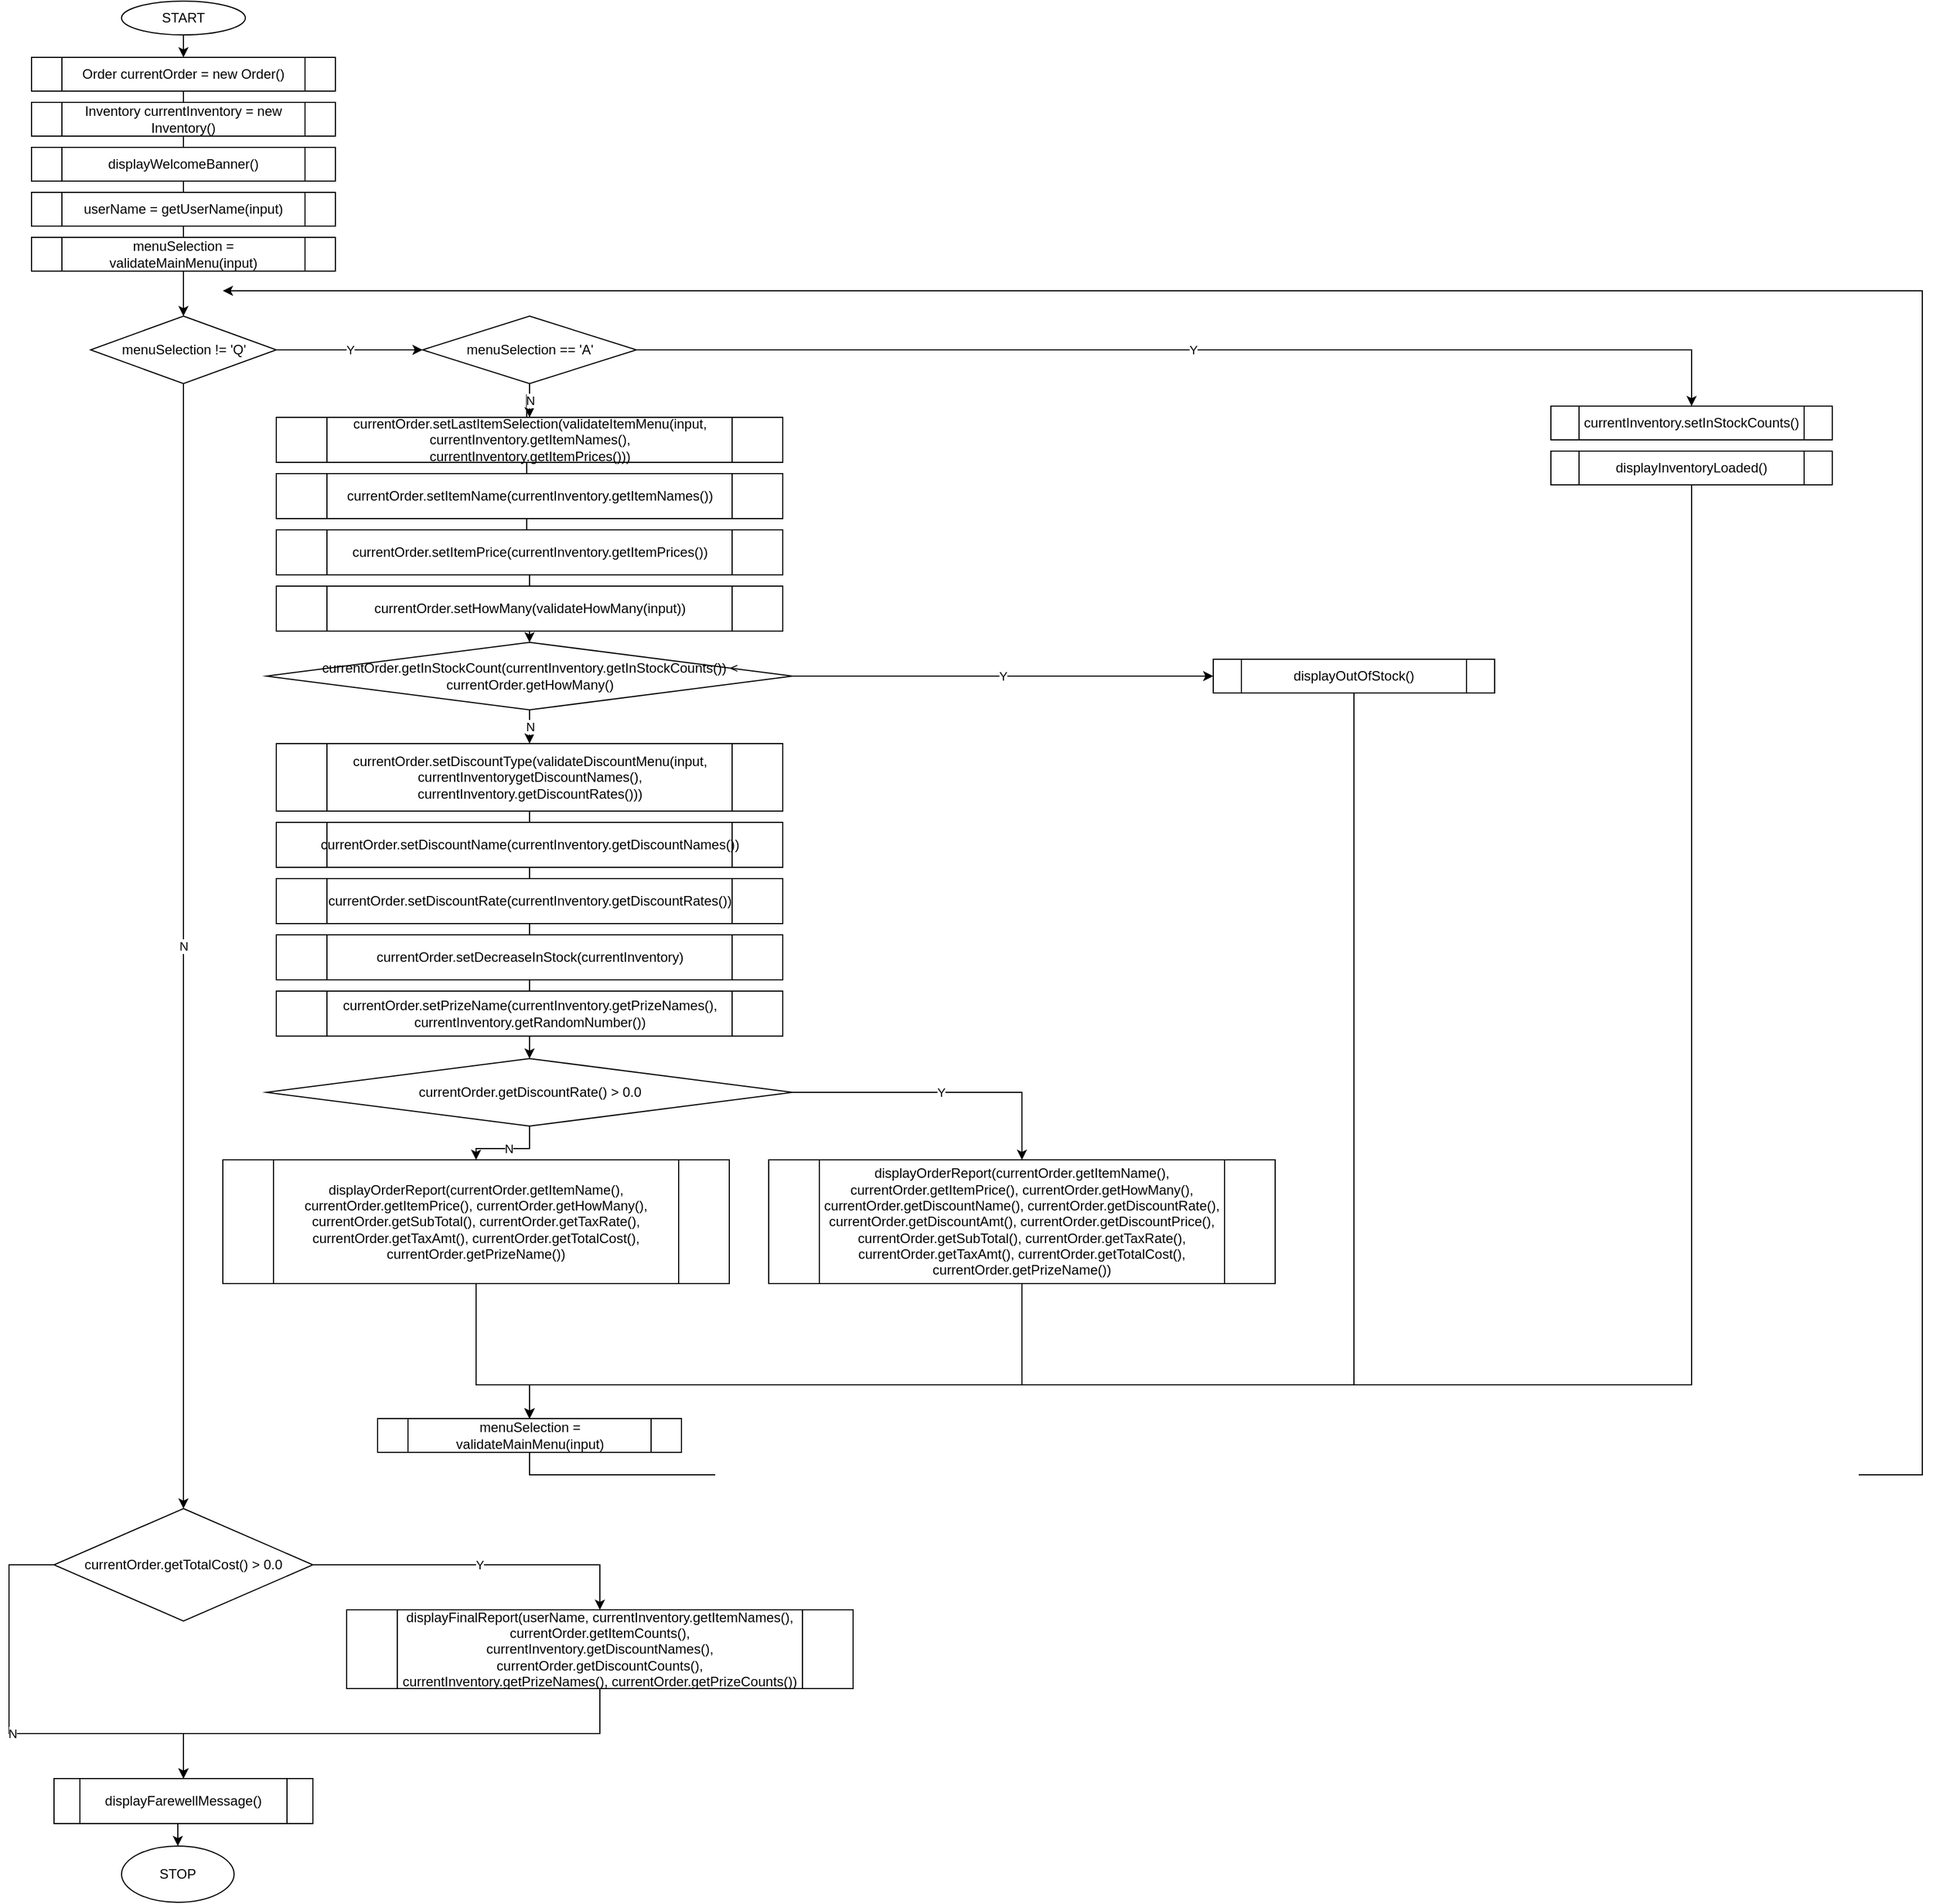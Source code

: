 <mxfile version="13.8.8" type="device" pages="2"><diagram id="sqWrR0UtRTrKggQgR2tC" name="main"><mxGraphModel dx="769" dy="723" grid="1" gridSize="10" guides="1" tooltips="1" connect="1" arrows="1" fold="1" page="1" pageScale="1" pageWidth="850" pageHeight="1100" math="0" shadow="0"><root><mxCell id="xZfOtPbGWYiHOuD02-bi-0"/><mxCell id="xZfOtPbGWYiHOuD02-bi-1" parent="xZfOtPbGWYiHOuD02-bi-0"/><mxCell id="ByoWQG0pAdCpzMLU4Uqk-29" style="edgeStyle=orthogonalEdgeStyle;rounded=0;orthogonalLoop=1;jettySize=auto;html=1;exitX=0.5;exitY=1;exitDx=0;exitDy=0;entryX=0.5;entryY=0;entryDx=0;entryDy=0;" parent="xZfOtPbGWYiHOuD02-bi-1" source="ByoWQG0pAdCpzMLU4Uqk-30" target="ByoWQG0pAdCpzMLU4Uqk-32" edge="1"><mxGeometry relative="1" as="geometry"/></mxCell><mxCell id="ByoWQG0pAdCpzMLU4Uqk-30" value="START" style="ellipse;whiteSpace=wrap;html=1;" parent="xZfOtPbGWYiHOuD02-bi-1" vertex="1"><mxGeometry x="250" y="40" width="110" height="30" as="geometry"/></mxCell><mxCell id="ByoWQG0pAdCpzMLU4Uqk-31" style="edgeStyle=orthogonalEdgeStyle;rounded=0;orthogonalLoop=1;jettySize=auto;html=1;exitX=0.5;exitY=1;exitDx=0;exitDy=0;entryX=0.5;entryY=0;entryDx=0;entryDy=0;" parent="xZfOtPbGWYiHOuD02-bi-1" source="ByoWQG0pAdCpzMLU4Uqk-32" target="ByoWQG0pAdCpzMLU4Uqk-38" edge="1"><mxGeometry relative="1" as="geometry"/></mxCell><mxCell id="ByoWQG0pAdCpzMLU4Uqk-32" value="Order currentOrder = new Order()" style="shape=process;whiteSpace=wrap;html=1;backgroundOutline=1;" parent="xZfOtPbGWYiHOuD02-bi-1" vertex="1"><mxGeometry x="170" y="90" width="270" height="30" as="geometry"/></mxCell><mxCell id="ByoWQG0pAdCpzMLU4Uqk-33" value="displayWelcomeBanner()" style="shape=process;whiteSpace=wrap;html=1;backgroundOutline=1;" parent="xZfOtPbGWYiHOuD02-bi-1" vertex="1"><mxGeometry x="170" y="170" width="270" height="30" as="geometry"/></mxCell><mxCell id="ByoWQG0pAdCpzMLU4Uqk-34" value="userName = getUserName(input)" style="shape=process;whiteSpace=wrap;html=1;backgroundOutline=1;" parent="xZfOtPbGWYiHOuD02-bi-1" vertex="1"><mxGeometry x="170" y="210" width="270" height="30" as="geometry"/></mxCell><mxCell id="ByoWQG0pAdCpzMLU4Uqk-35" value="menuSelection = validateMainMenu(input)" style="shape=process;whiteSpace=wrap;html=1;backgroundOutline=1;" parent="xZfOtPbGWYiHOuD02-bi-1" vertex="1"><mxGeometry x="170" y="250" width="270" height="30" as="geometry"/></mxCell><mxCell id="ByoWQG0pAdCpzMLU4Uqk-36" value="Y" style="edgeStyle=orthogonalEdgeStyle;rounded=0;orthogonalLoop=1;jettySize=auto;html=1;exitX=1;exitY=0.5;exitDx=0;exitDy=0;entryX=0;entryY=0.5;entryDx=0;entryDy=0;" parent="xZfOtPbGWYiHOuD02-bi-1" source="ByoWQG0pAdCpzMLU4Uqk-38" target="tTWHod0fAimMHXhZ7a0Z-1" edge="1"><mxGeometry relative="1" as="geometry"/></mxCell><mxCell id="ByoWQG0pAdCpzMLU4Uqk-37" value="N" style="edgeStyle=orthogonalEdgeStyle;rounded=0;orthogonalLoop=1;jettySize=auto;html=1;exitX=0.5;exitY=1;exitDx=0;exitDy=0;entryX=0.5;entryY=0;entryDx=0;entryDy=0;" parent="xZfOtPbGWYiHOuD02-bi-1" source="ByoWQG0pAdCpzMLU4Uqk-38" edge="1" target="ByoWQG0pAdCpzMLU4Uqk-52"><mxGeometry relative="1" as="geometry"><mxPoint x="305" y="940" as="targetPoint"/><Array as="points"/></mxGeometry></mxCell><mxCell id="ByoWQG0pAdCpzMLU4Uqk-38" value="menuSelection != 'Q'" style="rhombus;whiteSpace=wrap;html=1;" parent="xZfOtPbGWYiHOuD02-bi-1" vertex="1"><mxGeometry x="222.5" y="320" width="165" height="60" as="geometry"/></mxCell><mxCell id="tTWHod0fAimMHXhZ7a0Z-26" style="edgeStyle=orthogonalEdgeStyle;rounded=0;orthogonalLoop=1;jettySize=auto;html=1;exitX=0.5;exitY=0;exitDx=0;exitDy=0;entryX=0.5;entryY=0;entryDx=0;entryDy=0;" edge="1" parent="xZfOtPbGWYiHOuD02-bi-1" source="ByoWQG0pAdCpzMLU4Uqk-40" target="tTWHod0fAimMHXhZ7a0Z-4"><mxGeometry relative="1" as="geometry"><Array as="points"><mxPoint x="613" y="390"/><mxPoint x="610" y="390"/><mxPoint x="610" y="530"/><mxPoint x="613" y="530"/></Array></mxGeometry></mxCell><mxCell id="ByoWQG0pAdCpzMLU4Uqk-40" value="currentOrder.setLastItemSelection(validateItemMenu(input, currentInventory.getItemNames(), currentInventory.getItemPrices()))" style="shape=process;whiteSpace=wrap;html=1;backgroundOutline=1;" parent="xZfOtPbGWYiHOuD02-bi-1" vertex="1"><mxGeometry x="387.5" y="410" width="450" height="40" as="geometry"/></mxCell><mxCell id="ByoWQG0pAdCpzMLU4Uqk-41" value="currentOrder.setItemName(currentInventory.getItemNames())" style="shape=process;whiteSpace=wrap;html=1;backgroundOutline=1;" parent="xZfOtPbGWYiHOuD02-bi-1" vertex="1"><mxGeometry x="387.5" y="460" width="450" height="40" as="geometry"/></mxCell><mxCell id="ByoWQG0pAdCpzMLU4Uqk-42" value="currentOrder.setItemPrice(currentInventory.getItemPrices())" style="shape=process;whiteSpace=wrap;html=1;backgroundOutline=1;" parent="xZfOtPbGWYiHOuD02-bi-1" vertex="1"><mxGeometry x="387.5" y="510" width="450" height="40" as="geometry"/></mxCell><mxCell id="ByoWQG0pAdCpzMLU4Uqk-43" value="currentOrder.setHowMany(validateHowMany(input))" style="shape=process;whiteSpace=wrap;html=1;backgroundOutline=1;" parent="xZfOtPbGWYiHOuD02-bi-1" vertex="1"><mxGeometry x="387.5" y="560" width="450" height="40" as="geometry"/></mxCell><mxCell id="tTWHod0fAimMHXhZ7a0Z-21" style="edgeStyle=orthogonalEdgeStyle;rounded=0;orthogonalLoop=1;jettySize=auto;html=1;exitX=0.5;exitY=0;exitDx=0;exitDy=0;entryX=0.5;entryY=0;entryDx=0;entryDy=0;" edge="1" parent="xZfOtPbGWYiHOuD02-bi-1" source="ByoWQG0pAdCpzMLU4Uqk-44" target="tTWHod0fAimMHXhZ7a0Z-10"><mxGeometry relative="1" as="geometry"><Array as="points"><mxPoint x="613" y="780"/><mxPoint x="613" y="780"/></Array></mxGeometry></mxCell><mxCell id="ByoWQG0pAdCpzMLU4Uqk-44" value="currentOrder.setDiscountType(validateDiscountMenu(input, currentInventorygetDiscountNames(), currentInventory.getDiscountRates()))" style="shape=process;whiteSpace=wrap;html=1;backgroundOutline=1;" parent="xZfOtPbGWYiHOuD02-bi-1" vertex="1"><mxGeometry x="387.5" y="700" width="450" height="60" as="geometry"/></mxCell><mxCell id="ByoWQG0pAdCpzMLU4Uqk-45" value="currentOrder.setDiscountName(currentInventory.getDiscountNames())" style="shape=process;whiteSpace=wrap;html=1;backgroundOutline=1;" parent="xZfOtPbGWYiHOuD02-bi-1" vertex="1"><mxGeometry x="387.5" y="770" width="450" height="40" as="geometry"/></mxCell><mxCell id="ByoWQG0pAdCpzMLU4Uqk-46" value="currentOrder.setDiscountRate(currentInventory.getDiscountRates())" style="shape=process;whiteSpace=wrap;html=1;backgroundOutline=1;" parent="xZfOtPbGWYiHOuD02-bi-1" vertex="1"><mxGeometry x="387.5" y="820" width="450" height="40" as="geometry"/></mxCell><mxCell id="tTWHod0fAimMHXhZ7a0Z-25" style="edgeStyle=orthogonalEdgeStyle;rounded=0;orthogonalLoop=1;jettySize=auto;html=1;exitX=0.5;exitY=1;exitDx=0;exitDy=0;entryX=0.5;entryY=0;entryDx=0;entryDy=0;" edge="1" parent="xZfOtPbGWYiHOuD02-bi-1" source="ByoWQG0pAdCpzMLU4Uqk-47" target="ByoWQG0pAdCpzMLU4Uqk-49"><mxGeometry relative="1" as="geometry"><Array as="points"><mxPoint x="565" y="1270"/><mxPoint x="613" y="1270"/></Array></mxGeometry></mxCell><mxCell id="ByoWQG0pAdCpzMLU4Uqk-47" value="displayOrderReport(currentOrder.getItemName(), currentOrder.getItemPrice(), currentOrder.getHowMany(), currentOrder.getSubTotal(), currentOrder.getTaxRate(), currentOrder.getTaxAmt(), currentOrder.getTotalCost(), currentOrder.getPrizeName())" style="shape=process;whiteSpace=wrap;html=1;backgroundOutline=1;" parent="xZfOtPbGWYiHOuD02-bi-1" vertex="1"><mxGeometry x="340" y="1070" width="450" height="110" as="geometry"/></mxCell><mxCell id="tTWHod0fAimMHXhZ7a0Z-5" style="edgeStyle=orthogonalEdgeStyle;rounded=0;orthogonalLoop=1;jettySize=auto;html=1;exitX=0.5;exitY=1;exitDx=0;exitDy=0;" edge="1" parent="xZfOtPbGWYiHOuD02-bi-1" source="ByoWQG0pAdCpzMLU4Uqk-49"><mxGeometry relative="1" as="geometry"><mxPoint x="340" y="297.5" as="targetPoint"/><Array as="points"><mxPoint x="613" y="1350"/><mxPoint x="1850" y="1350"/><mxPoint x="1850" y="298"/></Array></mxGeometry></mxCell><mxCell id="ByoWQG0pAdCpzMLU4Uqk-49" value="menuSelection = validateMainMenu(input)" style="shape=process;whiteSpace=wrap;html=1;backgroundOutline=1;" parent="xZfOtPbGWYiHOuD02-bi-1" vertex="1"><mxGeometry x="477.5" y="1300" width="270" height="30" as="geometry"/></mxCell><mxCell id="ByoWQG0pAdCpzMLU4Uqk-50" value="N" style="edgeStyle=orthogonalEdgeStyle;rounded=0;orthogonalLoop=1;jettySize=auto;html=1;exitX=0;exitY=0.5;exitDx=0;exitDy=0;entryX=0.5;entryY=0;entryDx=0;entryDy=0;" parent="xZfOtPbGWYiHOuD02-bi-1" source="ByoWQG0pAdCpzMLU4Uqk-52" target="ByoWQG0pAdCpzMLU4Uqk-54" edge="1"><mxGeometry relative="1" as="geometry"><Array as="points"><mxPoint x="150" y="1430"/><mxPoint x="150" y="1580"/><mxPoint x="305" y="1580"/></Array></mxGeometry></mxCell><mxCell id="ByoWQG0pAdCpzMLU4Uqk-51" value="Y" style="edgeStyle=orthogonalEdgeStyle;rounded=0;orthogonalLoop=1;jettySize=auto;html=1;exitX=1;exitY=0.5;exitDx=0;exitDy=0;entryX=0.5;entryY=0;entryDx=0;entryDy=0;" parent="xZfOtPbGWYiHOuD02-bi-1" source="ByoWQG0pAdCpzMLU4Uqk-52" target="ByoWQG0pAdCpzMLU4Uqk-56" edge="1"><mxGeometry relative="1" as="geometry"/></mxCell><mxCell id="ByoWQG0pAdCpzMLU4Uqk-52" value="currentOrder.getTotalCost() &amp;gt; 0.0" style="rhombus;whiteSpace=wrap;html=1;" parent="xZfOtPbGWYiHOuD02-bi-1" vertex="1"><mxGeometry x="190" y="1380" width="230" height="100" as="geometry"/></mxCell><mxCell id="ByoWQG0pAdCpzMLU4Uqk-53" style="edgeStyle=orthogonalEdgeStyle;rounded=0;orthogonalLoop=1;jettySize=auto;html=1;exitX=0.5;exitY=1;exitDx=0;exitDy=0;entryX=0.5;entryY=0;entryDx=0;entryDy=0;" parent="xZfOtPbGWYiHOuD02-bi-1" source="ByoWQG0pAdCpzMLU4Uqk-54" target="ByoWQG0pAdCpzMLU4Uqk-57" edge="1"><mxGeometry relative="1" as="geometry"/></mxCell><mxCell id="ByoWQG0pAdCpzMLU4Uqk-54" value="displayFarewellMessage()" style="shape=process;whiteSpace=wrap;html=1;backgroundOutline=1;" parent="xZfOtPbGWYiHOuD02-bi-1" vertex="1"><mxGeometry x="190" y="1620" width="230" height="40" as="geometry"/></mxCell><mxCell id="ByoWQG0pAdCpzMLU4Uqk-55" style="edgeStyle=orthogonalEdgeStyle;rounded=0;orthogonalLoop=1;jettySize=auto;html=1;exitX=0.5;exitY=1;exitDx=0;exitDy=0;entryX=0.5;entryY=0;entryDx=0;entryDy=0;" parent="xZfOtPbGWYiHOuD02-bi-1" source="ByoWQG0pAdCpzMLU4Uqk-56" target="ByoWQG0pAdCpzMLU4Uqk-54" edge="1"><mxGeometry relative="1" as="geometry"/></mxCell><mxCell id="ByoWQG0pAdCpzMLU4Uqk-56" value="displayFinalReport(userName, currentInventory.getItemNames(), currentOrder.getItemCounts(), currentInventory.getDiscountNames(), currentOrder.getDiscountCounts(), currentInventory.getPrizeNames(), currentOrder.getPrizeCounts())" style="shape=process;whiteSpace=wrap;html=1;backgroundOutline=1;" parent="xZfOtPbGWYiHOuD02-bi-1" vertex="1"><mxGeometry x="450" y="1470" width="450" height="70" as="geometry"/></mxCell><mxCell id="ByoWQG0pAdCpzMLU4Uqk-57" value="STOP" style="ellipse;whiteSpace=wrap;html=1;" parent="xZfOtPbGWYiHOuD02-bi-1" vertex="1"><mxGeometry x="250" y="1680" width="100" height="50" as="geometry"/></mxCell><mxCell id="tTWHod0fAimMHXhZ7a0Z-0" value="Inventory currentInventory = new Inventory()" style="shape=process;whiteSpace=wrap;html=1;backgroundOutline=1;" vertex="1" parent="xZfOtPbGWYiHOuD02-bi-1"><mxGeometry x="170" y="130" width="270" height="30" as="geometry"/></mxCell><mxCell id="tTWHod0fAimMHXhZ7a0Z-2" value="N" style="edgeStyle=orthogonalEdgeStyle;rounded=0;orthogonalLoop=1;jettySize=auto;html=1;exitX=0.5;exitY=1;exitDx=0;exitDy=0;entryX=0.5;entryY=0;entryDx=0;entryDy=0;" edge="1" parent="xZfOtPbGWYiHOuD02-bi-1" source="tTWHod0fAimMHXhZ7a0Z-1" target="ByoWQG0pAdCpzMLU4Uqk-40"><mxGeometry relative="1" as="geometry"/></mxCell><mxCell id="tTWHod0fAimMHXhZ7a0Z-17" value="Y" style="edgeStyle=orthogonalEdgeStyle;rounded=0;orthogonalLoop=1;jettySize=auto;html=1;exitX=1;exitY=0.5;exitDx=0;exitDy=0;" edge="1" parent="xZfOtPbGWYiHOuD02-bi-1" source="tTWHod0fAimMHXhZ7a0Z-1" target="tTWHod0fAimMHXhZ7a0Z-15"><mxGeometry relative="1" as="geometry"/></mxCell><mxCell id="tTWHod0fAimMHXhZ7a0Z-1" value="menuSelection == 'A'" style="rhombus;whiteSpace=wrap;html=1;" vertex="1" parent="xZfOtPbGWYiHOuD02-bi-1"><mxGeometry x="517.5" y="320" width="190" height="60" as="geometry"/></mxCell><mxCell id="tTWHod0fAimMHXhZ7a0Z-7" value="Y" style="edgeStyle=orthogonalEdgeStyle;rounded=0;orthogonalLoop=1;jettySize=auto;html=1;exitX=1;exitY=0.5;exitDx=0;exitDy=0;entryX=0;entryY=0.5;entryDx=0;entryDy=0;" edge="1" parent="xZfOtPbGWYiHOuD02-bi-1" source="tTWHod0fAimMHXhZ7a0Z-4" target="tTWHod0fAimMHXhZ7a0Z-6"><mxGeometry relative="1" as="geometry"/></mxCell><mxCell id="tTWHod0fAimMHXhZ7a0Z-8" value="N" style="edgeStyle=orthogonalEdgeStyle;rounded=0;orthogonalLoop=1;jettySize=auto;html=1;exitX=0.5;exitY=1;exitDx=0;exitDy=0;entryX=0.5;entryY=0;entryDx=0;entryDy=0;" edge="1" parent="xZfOtPbGWYiHOuD02-bi-1" source="tTWHod0fAimMHXhZ7a0Z-4" target="ByoWQG0pAdCpzMLU4Uqk-44"><mxGeometry relative="1" as="geometry"/></mxCell><mxCell id="tTWHod0fAimMHXhZ7a0Z-4" value="currentOrder.getInStockCount(currentInventory.getInStockCounts()) &amp;lt; currentOrder.getHowMany()" style="rhombus;whiteSpace=wrap;html=1;" vertex="1" parent="xZfOtPbGWYiHOuD02-bi-1"><mxGeometry x="378.75" y="610" width="467.5" height="60" as="geometry"/></mxCell><mxCell id="tTWHod0fAimMHXhZ7a0Z-19" style="edgeStyle=orthogonalEdgeStyle;rounded=0;orthogonalLoop=1;jettySize=auto;html=1;exitX=0.5;exitY=1;exitDx=0;exitDy=0;entryX=0.5;entryY=0;entryDx=0;entryDy=0;" edge="1" parent="xZfOtPbGWYiHOuD02-bi-1" source="tTWHod0fAimMHXhZ7a0Z-6" target="ByoWQG0pAdCpzMLU4Uqk-49"><mxGeometry relative="1" as="geometry"><Array as="points"><mxPoint x="1345" y="1270"/><mxPoint x="613" y="1270"/></Array></mxGeometry></mxCell><mxCell id="tTWHod0fAimMHXhZ7a0Z-6" value="displayOutOfStock()" style="shape=process;whiteSpace=wrap;html=1;backgroundOutline=1;" vertex="1" parent="xZfOtPbGWYiHOuD02-bi-1"><mxGeometry x="1220" y="625" width="250" height="30" as="geometry"/></mxCell><mxCell id="tTWHod0fAimMHXhZ7a0Z-20" value="Y" style="edgeStyle=orthogonalEdgeStyle;rounded=0;orthogonalLoop=1;jettySize=auto;html=1;exitX=1;exitY=0.5;exitDx=0;exitDy=0;entryX=0.5;entryY=0;entryDx=0;entryDy=0;" edge="1" parent="xZfOtPbGWYiHOuD02-bi-1" source="tTWHod0fAimMHXhZ7a0Z-10" target="tTWHod0fAimMHXhZ7a0Z-13"><mxGeometry relative="1" as="geometry"/></mxCell><mxCell id="tTWHod0fAimMHXhZ7a0Z-23" value="N" style="edgeStyle=orthogonalEdgeStyle;rounded=0;orthogonalLoop=1;jettySize=auto;html=1;exitX=0.5;exitY=1;exitDx=0;exitDy=0;entryX=0.5;entryY=0;entryDx=0;entryDy=0;" edge="1" parent="xZfOtPbGWYiHOuD02-bi-1" source="tTWHod0fAimMHXhZ7a0Z-10" target="ByoWQG0pAdCpzMLU4Uqk-47"><mxGeometry relative="1" as="geometry"/></mxCell><mxCell id="tTWHod0fAimMHXhZ7a0Z-10" value="currentOrder.getDiscountRate() &amp;gt; 0.0" style="rhombus;whiteSpace=wrap;html=1;" vertex="1" parent="xZfOtPbGWYiHOuD02-bi-1"><mxGeometry x="378.75" y="980" width="467.5" height="60" as="geometry"/></mxCell><mxCell id="tTWHod0fAimMHXhZ7a0Z-11" value="currentOrder.setDecreaseInStock(currentInventory)" style="shape=process;whiteSpace=wrap;html=1;backgroundOutline=1;" vertex="1" parent="xZfOtPbGWYiHOuD02-bi-1"><mxGeometry x="387.5" y="870" width="450" height="40" as="geometry"/></mxCell><mxCell id="tTWHod0fAimMHXhZ7a0Z-12" value="currentOrder.setPrizeName(currentInventory.getPrizeNames(), currentInventory.getRandomNumber())" style="shape=process;whiteSpace=wrap;html=1;backgroundOutline=1;" vertex="1" parent="xZfOtPbGWYiHOuD02-bi-1"><mxGeometry x="387.5" y="920" width="450" height="40" as="geometry"/></mxCell><mxCell id="tTWHod0fAimMHXhZ7a0Z-24" style="edgeStyle=orthogonalEdgeStyle;rounded=0;orthogonalLoop=1;jettySize=auto;html=1;exitX=0.5;exitY=1;exitDx=0;exitDy=0;entryX=0.5;entryY=0;entryDx=0;entryDy=0;" edge="1" parent="xZfOtPbGWYiHOuD02-bi-1" source="tTWHod0fAimMHXhZ7a0Z-13" target="ByoWQG0pAdCpzMLU4Uqk-49"><mxGeometry relative="1" as="geometry"><Array as="points"><mxPoint x="1050" y="1270"/><mxPoint x="613" y="1270"/></Array></mxGeometry></mxCell><mxCell id="tTWHod0fAimMHXhZ7a0Z-13" value="displayOrderReport(currentOrder.getItemName(), currentOrder.getItemPrice(), currentOrder.getHowMany(), currentOrder.getDiscountName(), currentOrder.getDiscountRate(), currentOrder.getDiscountAmt(), currentOrder.getDiscountPrice(), currentOrder.getSubTotal(), currentOrder.getTaxRate(), currentOrder.getTaxAmt(), currentOrder.getTotalCost(), currentOrder.getPrizeName())" style="shape=process;whiteSpace=wrap;html=1;backgroundOutline=1;" vertex="1" parent="xZfOtPbGWYiHOuD02-bi-1"><mxGeometry x="825" y="1070" width="450" height="110" as="geometry"/></mxCell><mxCell id="tTWHod0fAimMHXhZ7a0Z-15" value="currentInventory.setInStockCounts()" style="shape=process;whiteSpace=wrap;html=1;backgroundOutline=1;" vertex="1" parent="xZfOtPbGWYiHOuD02-bi-1"><mxGeometry x="1520" y="400" width="250" height="30" as="geometry"/></mxCell><mxCell id="tTWHod0fAimMHXhZ7a0Z-18" style="edgeStyle=orthogonalEdgeStyle;rounded=0;orthogonalLoop=1;jettySize=auto;html=1;exitX=0.5;exitY=1;exitDx=0;exitDy=0;entryX=0.5;entryY=0;entryDx=0;entryDy=0;" edge="1" parent="xZfOtPbGWYiHOuD02-bi-1" source="tTWHod0fAimMHXhZ7a0Z-16" target="ByoWQG0pAdCpzMLU4Uqk-49"><mxGeometry relative="1" as="geometry"><Array as="points"><mxPoint x="1645" y="1270"/><mxPoint x="613" y="1270"/></Array></mxGeometry></mxCell><mxCell id="tTWHod0fAimMHXhZ7a0Z-16" value="displayInventoryLoaded()" style="shape=process;whiteSpace=wrap;html=1;backgroundOutline=1;" vertex="1" parent="xZfOtPbGWYiHOuD02-bi-1"><mxGeometry x="1520" y="440" width="250" height="30" as="geometry"/></mxCell></root></mxGraphModel></diagram><diagram id="LFZiJyuvHQU8qql8PGfD" name="UML"><mxGraphModel dx="1694" dy="1834" grid="1" gridSize="10" guides="1" tooltips="1" connect="1" arrows="1" fold="1" page="1" pageScale="1" pageWidth="850" pageHeight="1100" math="0" shadow="0"><root><mxCell id="qlbEOhpx_gHSYt9_AFsd-0"/><mxCell id="qlbEOhpx_gHSYt9_AFsd-1" parent="qlbEOhpx_gHSYt9_AFsd-0"/><mxCell id="qlbEOhpx_gHSYt9_AFsd-2" value="" style="shape=table;html=1;whiteSpace=wrap;startSize=0;container=1;collapsible=0;childLayout=tableLayout;" parent="qlbEOhpx_gHSYt9_AFsd-1" vertex="1"><mxGeometry x="30" y="-710" width="520" height="640" as="geometry"/></mxCell><mxCell id="qlbEOhpx_gHSYt9_AFsd-3" value="" style="shape=partialRectangle;html=1;whiteSpace=wrap;collapsible=0;dropTarget=0;pointerEvents=0;fillColor=none;top=0;left=0;bottom=0;right=0;points=[[0,0.5],[1,0.5]];portConstraint=eastwest;" parent="qlbEOhpx_gHSYt9_AFsd-2" vertex="1"><mxGeometry width="520" height="30" as="geometry"/></mxCell><mxCell id="qlbEOhpx_gHSYt9_AFsd-4" value="Order" style="shape=partialRectangle;html=1;whiteSpace=wrap;connectable=0;overflow=hidden;fillColor=none;top=0;left=0;bottom=0;right=0;" parent="qlbEOhpx_gHSYt9_AFsd-3" vertex="1"><mxGeometry width="520" height="30" as="geometry"/></mxCell><mxCell id="qlbEOhpx_gHSYt9_AFsd-5" value="" style="shape=partialRectangle;html=1;whiteSpace=wrap;collapsible=0;dropTarget=0;pointerEvents=0;fillColor=none;top=0;left=0;bottom=0;right=0;points=[[0,0.5],[1,0.5]];portConstraint=eastwest;" parent="qlbEOhpx_gHSYt9_AFsd-2" vertex="1"><mxGeometry y="30" width="520" height="210" as="geometry"/></mxCell><mxCell id="qlbEOhpx_gHSYt9_AFsd-6" value="&lt;br&gt;&lt;div&gt;- TAX_RATE : double = .075&lt;/div&gt;&lt;div&gt;- itemCounts : int[]&lt;/div&gt;&lt;div&gt;- discountCounts : int[]&lt;/div&gt;&lt;div&gt;- prizeCounts : int[]&lt;/div&gt;&lt;div&gt;- discountType : int&lt;/div&gt;&lt;div&gt;- itemName : String&lt;/div&gt;&lt;div&gt;- itemPrice : double&lt;/div&gt;&lt;div&gt;- discountName : String&lt;/div&gt;&lt;div&gt;- discountRate : double&lt;/div&gt;&lt;div&gt;- howMany : int&lt;/div&gt;&lt;div&gt;- lastItemSelectedIndex : int&lt;br&gt;&lt;/div&gt;&lt;div&gt;- prizeName : String&lt;br&gt;&lt;/div&gt;" style="shape=partialRectangle;html=1;whiteSpace=wrap;connectable=0;overflow=hidden;fillColor=none;top=0;left=0;bottom=0;right=0;align=left;" parent="qlbEOhpx_gHSYt9_AFsd-5" vertex="1"><mxGeometry width="520" height="210" as="geometry"/></mxCell><mxCell id="qlbEOhpx_gHSYt9_AFsd-7" style="shape=partialRectangle;html=1;whiteSpace=wrap;collapsible=0;dropTarget=0;pointerEvents=0;fillColor=none;top=0;left=0;bottom=0;right=0;points=[[0,0.5],[1,0.5]];portConstraint=eastwest;" parent="qlbEOhpx_gHSYt9_AFsd-2" vertex="1"><mxGeometry y="240" width="520" height="400" as="geometry"/></mxCell><mxCell id="qlbEOhpx_gHSYt9_AFsd-8" value="&lt;div&gt;+ Order() : N/A&lt;/div&gt;&lt;div&gt;+ setLastItemSelectedIndex(borrowedMenuSelection : char) : void&lt;/div&gt;&lt;div&gt;+ setItemName(borrowedItemNames : String[]) : void&lt;/div&gt;&lt;div&gt;+ setItemPrice(borrowedItemPrices : double[]) : void&lt;/div&gt;&lt;div&gt;+ setHowMany(borrowedHowMany : String) : void&lt;/div&gt;&lt;div&gt;+ setDiscountType(borrowedMenuSelection : char) : void&lt;/div&gt;&lt;div&gt;+ setDiscountName(borrowedDiscountNames : String[]) : void&lt;/div&gt;&lt;div&gt;+ setDiscountRate(borrowedDiscountRate : double[]) : void&lt;/div&gt;&lt;div&gt;+ setPrizeName(borrowedPrizeNames : String[], borrowedPrizeIndex : int) : void&lt;/div&gt;&lt;div&gt;+ setDecreaseInStock(borrowedInventoryObject : Inventory) : void&lt;/div&gt;&lt;div&gt;+ getInStockCount(borrowedInStockCounts : int[]) : int&lt;/div&gt;&lt;div&gt;+ getItemName() : String&lt;br&gt;&lt;/div&gt;&lt;div&gt;+ getItemPrice() : double&lt;/div&gt;&lt;div&gt;+ getItemCounts() : int[]&lt;br&gt;&lt;/div&gt;&lt;div&gt;+ getHowMany() : int&lt;/div&gt;&lt;div&gt;+ getDiscountName() : String&lt;/div&gt;&lt;div&gt;+ getDiscountRate() : double&lt;/div&gt;&lt;div&gt;+ getDiscountCounts() : int[]&lt;br&gt;&lt;/div&gt;&lt;div&gt;+ getDiscountAmt() : double&lt;/div&gt;&lt;div&gt;+ getDiscountPrice() : double&lt;/div&gt;&lt;div&gt;+ getPrizeName() : String&lt;/div&gt;&lt;div&gt;+ getPrizeCounts() : int[]&lt;br&gt;&lt;/div&gt;&lt;div&gt;+ getSubTotal() : double&lt;/div&gt;&lt;div&gt;+ getTaxRate() : double&lt;/div&gt;&lt;div&gt;+ getTaxAmt() : double&lt;/div&gt;&lt;div&gt;+ getTotalCost() : double&lt;/div&gt;" style="shape=partialRectangle;html=1;whiteSpace=wrap;connectable=0;overflow=hidden;fillColor=none;top=0;left=0;bottom=0;right=0;align=left;" parent="qlbEOhpx_gHSYt9_AFsd-7" vertex="1"><mxGeometry width="520" height="400" as="geometry"/></mxCell><mxCell id="VLSZIkKOnCawxeNjhlqN-0" value="" style="shape=table;html=1;whiteSpace=wrap;startSize=0;container=1;collapsible=0;childLayout=tableLayout;" vertex="1" parent="qlbEOhpx_gHSYt9_AFsd-1"><mxGeometry x="30" y="-1070" width="520" height="331" as="geometry"/></mxCell><mxCell id="VLSZIkKOnCawxeNjhlqN-1" value="" style="shape=partialRectangle;html=1;whiteSpace=wrap;collapsible=0;dropTarget=0;pointerEvents=0;fillColor=none;top=0;left=0;bottom=0;right=0;points=[[0,0.5],[1,0.5]];portConstraint=eastwest;" vertex="1" parent="VLSZIkKOnCawxeNjhlqN-0"><mxGeometry width="520" height="30" as="geometry"/></mxCell><mxCell id="VLSZIkKOnCawxeNjhlqN-2" value="Inventory" style="shape=partialRectangle;html=1;whiteSpace=wrap;connectable=0;overflow=hidden;fillColor=none;top=0;left=0;bottom=0;right=0;" vertex="1" parent="VLSZIkKOnCawxeNjhlqN-1"><mxGeometry width="520" height="30" as="geometry"/></mxCell><mxCell id="VLSZIkKOnCawxeNjhlqN-3" value="" style="shape=partialRectangle;html=1;whiteSpace=wrap;collapsible=0;dropTarget=0;pointerEvents=0;fillColor=none;top=0;left=0;bottom=0;right=0;points=[[0,0.5],[1,0.5]];portConstraint=eastwest;" vertex="1" parent="VLSZIkKOnCawxeNjhlqN-0"><mxGeometry y="30" width="520" height="160" as="geometry"/></mxCell><mxCell id="VLSZIkKOnCawxeNjhlqN-4" value="&lt;div&gt;- ITEM_NAMES : String[] = {&quot;Premium Sod&quot;, &quot;Special Sod&quot;, &quot;Basic Sod&quot;, &quot;Economic Sod&quot;}&lt;/div&gt;&lt;div&gt;- ITEM_PRICES : double[] = {9.95, 5.95, 3.95, 1.95}&lt;/div&gt;&lt;div&gt;- STARTING_INSTOCK_COUNTS : int[] = {15,28,13,5}&lt;br&gt;&lt;/div&gt;&lt;div&gt;- DISCOUNT_NAMES : String[] = {&quot;Member&quot;, &quot;Senior&quot;, &quot;No Discount&quot;}&lt;/div&gt;&lt;div&gt;- DISCOUNT_RATES : double[] {0.25, 0.15, 0.0}&lt;/div&gt;&lt;div&gt;- PRIZE_NAMES : String[] = {&quot;A Wizard of Earthsea&quot;, &quot;Atlas Shrugged&quot;, &quot;Jitterbug Perfume&quot;}&lt;/div&gt;&lt;div&gt;- inStockCounts : int[] &lt;br&gt;&lt;/div&gt;&lt;div&gt;- prizeGenerator : Random&lt;/div&gt;" style="shape=partialRectangle;html=1;whiteSpace=wrap;connectable=0;overflow=hidden;fillColor=none;top=0;left=0;bottom=0;right=0;align=left;" vertex="1" parent="VLSZIkKOnCawxeNjhlqN-3"><mxGeometry width="520" height="160" as="geometry"/></mxCell><mxCell id="VLSZIkKOnCawxeNjhlqN-5" style="shape=partialRectangle;html=1;whiteSpace=wrap;collapsible=0;dropTarget=0;pointerEvents=0;fillColor=none;top=0;left=0;bottom=0;right=0;points=[[0,0.5],[1,0.5]];portConstraint=eastwest;" vertex="1" parent="VLSZIkKOnCawxeNjhlqN-0"><mxGeometry y="190" width="520" height="141" as="geometry"/></mxCell><mxCell id="VLSZIkKOnCawxeNjhlqN-6" value="&lt;div&gt;+ Inventory() : N/A&lt;/div&gt;&lt;div&gt;+ setReduceStock(borrowedHowMany : int, borrowedLastItemSelectedIndex : int) : void&lt;/div&gt;&lt;div&gt;+ setInStockCounts() : void&lt;/div&gt;&lt;div&gt;+ getItemNames() : String[]&lt;/div&gt;&lt;div&gt;+ getItemPrices() : double[]&lt;/div&gt;&lt;div&gt;+ getDiscountNames() : String[]&lt;/div&gt;&lt;div&gt;+ getDiscountRates() : double[]&lt;/div&gt;&lt;div&gt;+ gePrizeNames() : String[]&lt;/div&gt;&lt;div&gt;+ getRandomNumber() : int&lt;br&gt;&lt;/div&gt;" style="shape=partialRectangle;html=1;whiteSpace=wrap;connectable=0;overflow=hidden;fillColor=none;top=0;left=0;bottom=0;right=0;align=left;" vertex="1" parent="VLSZIkKOnCawxeNjhlqN-5"><mxGeometry width="520" height="141" as="geometry"/></mxCell></root></mxGraphModel></diagram></mxfile>